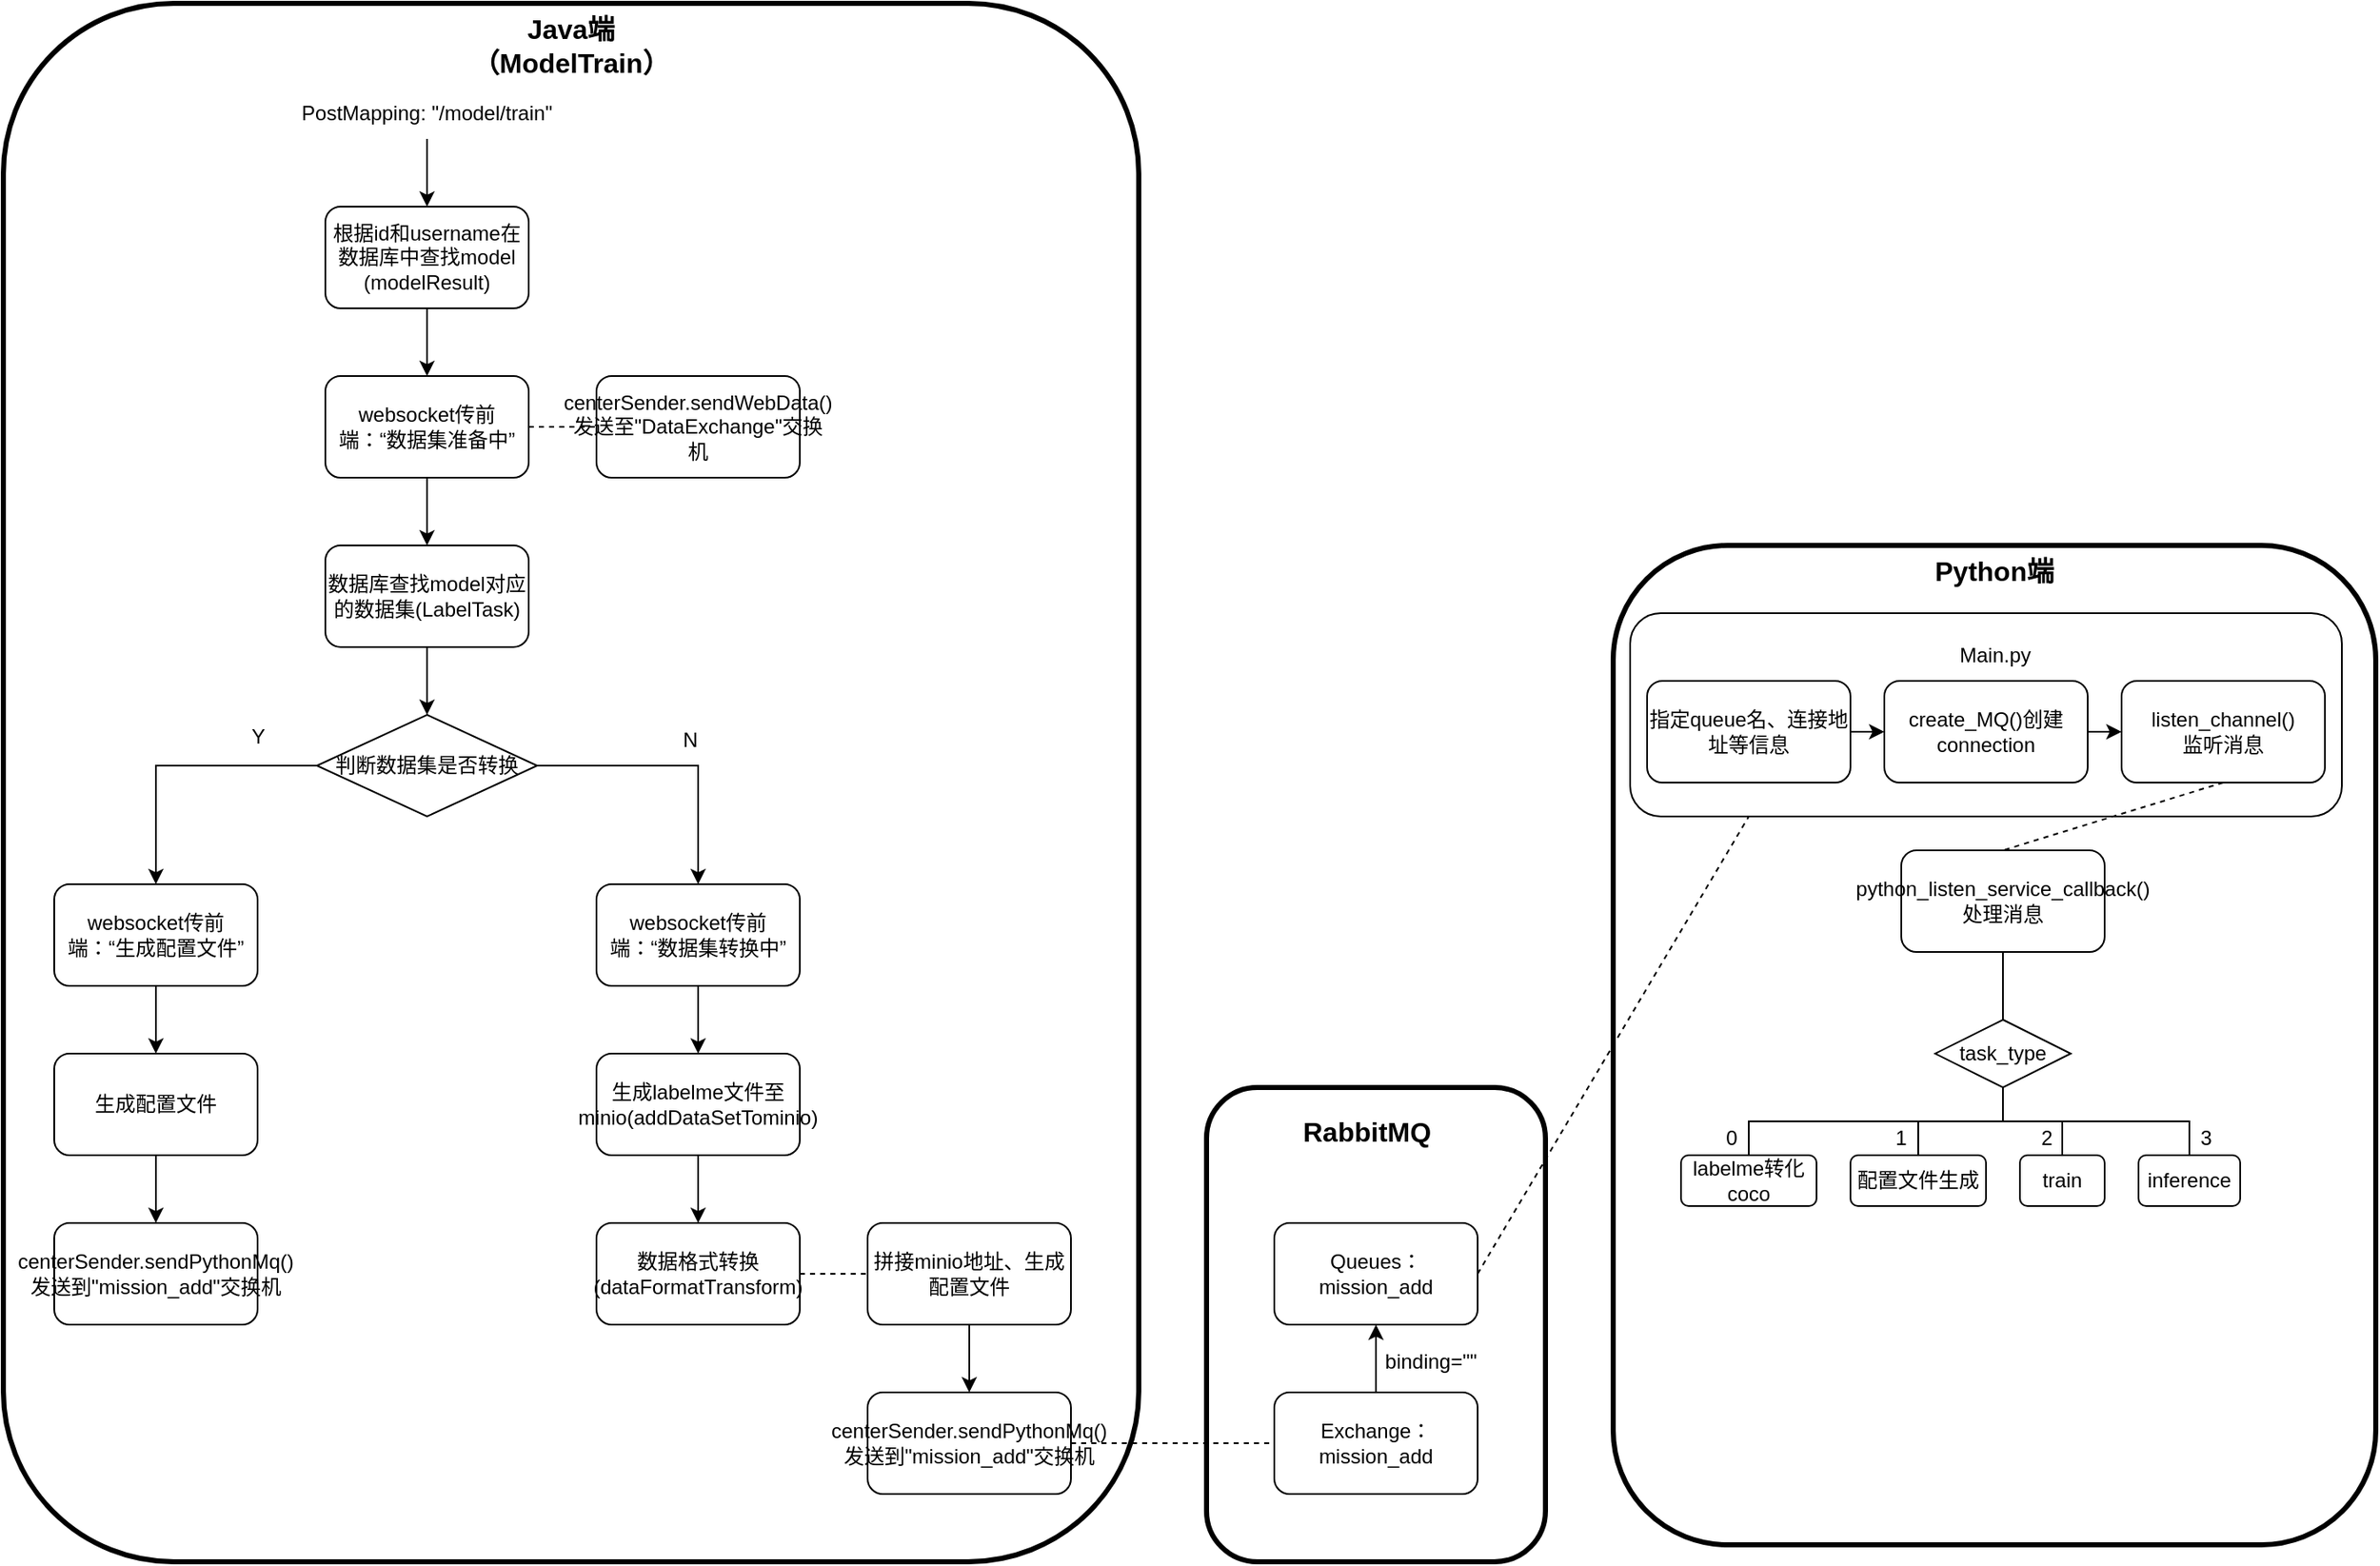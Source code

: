 <mxfile version="23.1.7" type="github">
  <diagram name="EPAI_Java_toModelTrain" id="7vfjrfQk3Y2i5-ylq0UO">
    <mxGraphModel dx="1000" dy="497" grid="1" gridSize="10" guides="1" tooltips="1" connect="1" arrows="1" fold="1" page="0" pageScale="1" pageWidth="827" pageHeight="1169" math="0" shadow="0">
      <root>
        <mxCell id="0" />
        <mxCell id="1" parent="0" />
        <mxCell id="3buf4coTO02b-s-pbajk-101" value="" style="rounded=1;whiteSpace=wrap;html=1;fillColor=none;movable=1;resizable=1;rotatable=1;deletable=1;editable=1;locked=0;connectable=1;" vertex="1" parent="1">
          <mxGeometry x="1090" y="400" width="420" height="120" as="geometry" />
        </mxCell>
        <mxCell id="3buf4coTO02b-s-pbajk-50" value="" style="rounded=1;whiteSpace=wrap;html=1;fillColor=none;strokeWidth=3;movable=0;resizable=0;rotatable=0;deletable=0;editable=0;locked=1;connectable=0;" vertex="1" parent="1">
          <mxGeometry x="840" y="680" width="200" height="280" as="geometry" />
        </mxCell>
        <mxCell id="3buf4coTO02b-s-pbajk-58" value="" style="rounded=1;whiteSpace=wrap;html=1;fillColor=none;movable=0;resizable=0;rotatable=0;deletable=0;editable=0;locked=1;connectable=0;strokeWidth=3;" vertex="1" parent="1">
          <mxGeometry x="1080" y="360" width="450" height="590" as="geometry" />
        </mxCell>
        <mxCell id="3buf4coTO02b-s-pbajk-42" value="" style="rounded=1;whiteSpace=wrap;html=1;fillColor=none;strokeWidth=3;movable=0;resizable=0;rotatable=0;deletable=0;editable=0;locked=1;connectable=0;" vertex="1" parent="1">
          <mxGeometry x="130" y="40" width="670" height="920" as="geometry" />
        </mxCell>
        <mxCell id="3buf4coTO02b-s-pbajk-6" value="" style="edgeStyle=orthogonalEdgeStyle;rounded=0;orthogonalLoop=1;jettySize=auto;html=1;" edge="1" parent="1" source="3buf4coTO02b-s-pbajk-1" target="3buf4coTO02b-s-pbajk-2">
          <mxGeometry relative="1" as="geometry" />
        </mxCell>
        <mxCell id="3buf4coTO02b-s-pbajk-1" value="根据id和username在数据库中查找model (modelResult)" style="rounded=1;whiteSpace=wrap;html=1;" vertex="1" parent="1">
          <mxGeometry x="320" y="160" width="120" height="60" as="geometry" />
        </mxCell>
        <mxCell id="3buf4coTO02b-s-pbajk-7" value="" style="edgeStyle=orthogonalEdgeStyle;rounded=0;orthogonalLoop=1;jettySize=auto;html=1;" edge="1" parent="1" source="3buf4coTO02b-s-pbajk-2" target="3buf4coTO02b-s-pbajk-5">
          <mxGeometry relative="1" as="geometry" />
        </mxCell>
        <mxCell id="3buf4coTO02b-s-pbajk-2" value="websocket传前端：“数据集准备中”" style="rounded=1;whiteSpace=wrap;html=1;" vertex="1" parent="1">
          <mxGeometry x="320" y="260" width="120" height="60" as="geometry" />
        </mxCell>
        <mxCell id="3buf4coTO02b-s-pbajk-3" value="websocket传前端：“生成配置文件”" style="rounded=1;whiteSpace=wrap;html=1;" vertex="1" parent="1">
          <mxGeometry x="160" y="560" width="120" height="60" as="geometry" />
        </mxCell>
        <mxCell id="3buf4coTO02b-s-pbajk-4" value="判断数据集是否转换" style="rhombus;whiteSpace=wrap;html=1;" vertex="1" parent="1">
          <mxGeometry x="315" y="460" width="130" height="60" as="geometry" />
        </mxCell>
        <mxCell id="3buf4coTO02b-s-pbajk-8" value="" style="edgeStyle=orthogonalEdgeStyle;rounded=0;orthogonalLoop=1;jettySize=auto;html=1;" edge="1" parent="1" source="3buf4coTO02b-s-pbajk-5" target="3buf4coTO02b-s-pbajk-4">
          <mxGeometry relative="1" as="geometry" />
        </mxCell>
        <mxCell id="3buf4coTO02b-s-pbajk-5" value="数据库查找model对应的数据集(LabelTask)" style="rounded=1;whiteSpace=wrap;html=1;" vertex="1" parent="1">
          <mxGeometry x="320" y="360" width="120" height="60" as="geometry" />
        </mxCell>
        <mxCell id="3buf4coTO02b-s-pbajk-9" value="" style="endArrow=classic;html=1;rounded=0;exitX=0;exitY=0.5;exitDx=0;exitDy=0;entryX=0.5;entryY=0;entryDx=0;entryDy=0;" edge="1" parent="1" source="3buf4coTO02b-s-pbajk-4" target="3buf4coTO02b-s-pbajk-3">
          <mxGeometry width="50" height="50" relative="1" as="geometry">
            <mxPoint x="350" y="640" as="sourcePoint" />
            <mxPoint x="400" y="590" as="targetPoint" />
            <Array as="points">
              <mxPoint x="220" y="490" />
            </Array>
          </mxGeometry>
        </mxCell>
        <mxCell id="3buf4coTO02b-s-pbajk-10" value="Y" style="text;html=1;align=center;verticalAlign=middle;resizable=0;points=[];autosize=1;strokeColor=none;fillColor=none;" vertex="1" parent="1">
          <mxGeometry x="265" y="458" width="30" height="30" as="geometry" />
        </mxCell>
        <mxCell id="3buf4coTO02b-s-pbajk-11" value="" style="endArrow=classic;html=1;rounded=0;exitX=1;exitY=0.5;exitDx=0;exitDy=0;entryX=0.5;entryY=0;entryDx=0;entryDy=0;" edge="1" target="3buf4coTO02b-s-pbajk-13" parent="1" source="3buf4coTO02b-s-pbajk-4">
          <mxGeometry width="50" height="50" relative="1" as="geometry">
            <mxPoint x="635" y="492" as="sourcePoint" />
            <mxPoint x="720" y="592" as="targetPoint" />
            <Array as="points">
              <mxPoint x="540" y="490" />
            </Array>
          </mxGeometry>
        </mxCell>
        <mxCell id="3buf4coTO02b-s-pbajk-12" value="N" style="text;html=1;align=center;verticalAlign=middle;resizable=0;points=[];autosize=1;strokeColor=none;fillColor=none;" vertex="1" parent="1">
          <mxGeometry x="520" y="460" width="30" height="30" as="geometry" />
        </mxCell>
        <mxCell id="3buf4coTO02b-s-pbajk-21" value="" style="edgeStyle=orthogonalEdgeStyle;rounded=0;orthogonalLoop=1;jettySize=auto;html=1;" edge="1" parent="1" source="3buf4coTO02b-s-pbajk-13" target="3buf4coTO02b-s-pbajk-18">
          <mxGeometry relative="1" as="geometry" />
        </mxCell>
        <mxCell id="3buf4coTO02b-s-pbajk-13" value="websocket传前端：“数据集转换中”" style="rounded=1;whiteSpace=wrap;html=1;" vertex="1" parent="1">
          <mxGeometry x="480" y="560" width="120" height="60" as="geometry" />
        </mxCell>
        <mxCell id="3buf4coTO02b-s-pbajk-23" value="" style="edgeStyle=orthogonalEdgeStyle;rounded=0;orthogonalLoop=1;jettySize=auto;html=1;" edge="1" parent="1" source="3buf4coTO02b-s-pbajk-18" target="3buf4coTO02b-s-pbajk-22">
          <mxGeometry relative="1" as="geometry" />
        </mxCell>
        <mxCell id="3buf4coTO02b-s-pbajk-18" value="生成labelme文件至minio(addDataSetTominio&lt;span style=&quot;background-color: initial;&quot;&gt;)&lt;/span&gt;" style="rounded=1;whiteSpace=wrap;html=1;" vertex="1" parent="1">
          <mxGeometry x="480" y="660" width="120" height="60" as="geometry" />
        </mxCell>
        <mxCell id="3buf4coTO02b-s-pbajk-22" value="数据格式转换(dataFormatTransform)" style="rounded=1;whiteSpace=wrap;html=1;" vertex="1" parent="1">
          <mxGeometry x="480" y="760" width="120" height="60" as="geometry" />
        </mxCell>
        <mxCell id="3buf4coTO02b-s-pbajk-24" value="centerSender.sendPythonMq()&lt;br&gt;发送到&quot;mission_add&quot;交换机" style="rounded=1;whiteSpace=wrap;html=1;" vertex="1" parent="1">
          <mxGeometry x="640" y="860" width="120" height="60" as="geometry" />
        </mxCell>
        <mxCell id="3buf4coTO02b-s-pbajk-30" value="" style="edgeStyle=orthogonalEdgeStyle;rounded=0;orthogonalLoop=1;jettySize=auto;html=1;" edge="1" parent="1" source="3buf4coTO02b-s-pbajk-25" target="3buf4coTO02b-s-pbajk-24">
          <mxGeometry relative="1" as="geometry" />
        </mxCell>
        <mxCell id="3buf4coTO02b-s-pbajk-25" value="拼接minio地址、生成配置文件" style="rounded=1;whiteSpace=wrap;html=1;" vertex="1" parent="1">
          <mxGeometry x="640" y="760" width="120" height="60" as="geometry" />
        </mxCell>
        <mxCell id="3buf4coTO02b-s-pbajk-27" value="" style="endArrow=none;dashed=1;html=1;rounded=0;exitX=1;exitY=0.5;exitDx=0;exitDy=0;entryX=0;entryY=0.5;entryDx=0;entryDy=0;" edge="1" parent="1" source="3buf4coTO02b-s-pbajk-22" target="3buf4coTO02b-s-pbajk-25">
          <mxGeometry width="50" height="50" relative="1" as="geometry">
            <mxPoint x="510" y="910" as="sourcePoint" />
            <mxPoint x="620" y="820" as="targetPoint" />
          </mxGeometry>
        </mxCell>
        <mxCell id="3buf4coTO02b-s-pbajk-32" value="centerSender.sendWebData()&lt;br&gt;发送至&quot;DataExchange&quot;交换机" style="rounded=1;whiteSpace=wrap;html=1;" vertex="1" parent="1">
          <mxGeometry x="480" y="260" width="120" height="60" as="geometry" />
        </mxCell>
        <mxCell id="3buf4coTO02b-s-pbajk-35" value="" style="endArrow=none;dashed=1;html=1;rounded=0;exitX=1;exitY=0.5;exitDx=0;exitDy=0;entryX=0;entryY=0.5;entryDx=0;entryDy=0;" edge="1" parent="1" source="3buf4coTO02b-s-pbajk-2" target="3buf4coTO02b-s-pbajk-32">
          <mxGeometry width="50" height="50" relative="1" as="geometry">
            <mxPoint x="430" y="270" as="sourcePoint" />
            <mxPoint x="480" y="220" as="targetPoint" />
          </mxGeometry>
        </mxCell>
        <mxCell id="3buf4coTO02b-s-pbajk-36" value="centerSender.sendPythonMq()&lt;br style=&quot;border-color: var(--border-color);&quot;&gt;发送到&quot;mission_add&quot;交换机" style="rounded=1;whiteSpace=wrap;html=1;" vertex="1" parent="1">
          <mxGeometry x="160" y="760" width="120" height="60" as="geometry" />
        </mxCell>
        <mxCell id="3buf4coTO02b-s-pbajk-38" value="" style="edgeStyle=orthogonalEdgeStyle;rounded=0;orthogonalLoop=1;jettySize=auto;html=1;" edge="1" parent="1" source="3buf4coTO02b-s-pbajk-37" target="3buf4coTO02b-s-pbajk-36">
          <mxGeometry relative="1" as="geometry" />
        </mxCell>
        <mxCell id="3buf4coTO02b-s-pbajk-37" value="生成配置文件" style="rounded=1;whiteSpace=wrap;html=1;" vertex="1" parent="1">
          <mxGeometry x="160" y="660" width="120" height="60" as="geometry" />
        </mxCell>
        <mxCell id="3buf4coTO02b-s-pbajk-39" value="" style="endArrow=classic;html=1;rounded=0;exitX=0.5;exitY=1;exitDx=0;exitDy=0;entryX=0.5;entryY=0;entryDx=0;entryDy=0;" edge="1" parent="1" source="3buf4coTO02b-s-pbajk-3" target="3buf4coTO02b-s-pbajk-37">
          <mxGeometry width="50" height="50" relative="1" as="geometry">
            <mxPoint x="160" y="720" as="sourcePoint" />
            <mxPoint x="210" y="670" as="targetPoint" />
          </mxGeometry>
        </mxCell>
        <mxCell id="3buf4coTO02b-s-pbajk-41" value="Exchange：mission_add" style="rounded=1;whiteSpace=wrap;html=1;" vertex="1" parent="1">
          <mxGeometry x="880" y="860" width="120" height="60" as="geometry" />
        </mxCell>
        <mxCell id="3buf4coTO02b-s-pbajk-43" value="&lt;b&gt;&lt;font style=&quot;font-size: 16px;&quot;&gt;Java端（ModelTrain）&lt;/font&gt;&lt;/b&gt;" style="text;html=1;align=center;verticalAlign=middle;whiteSpace=wrap;rounded=0;" vertex="1" parent="1">
          <mxGeometry x="435" y="50" width="60" height="30" as="geometry" />
        </mxCell>
        <mxCell id="3buf4coTO02b-s-pbajk-44" value="Queues：mission_add" style="rounded=1;whiteSpace=wrap;html=1;" vertex="1" parent="1">
          <mxGeometry x="880" y="760" width="120" height="60" as="geometry" />
        </mxCell>
        <mxCell id="3buf4coTO02b-s-pbajk-45" value="" style="endArrow=none;dashed=1;html=1;rounded=0;entryX=0;entryY=0.5;entryDx=0;entryDy=0;exitX=1;exitY=0.5;exitDx=0;exitDy=0;" edge="1" parent="1" source="3buf4coTO02b-s-pbajk-24" target="3buf4coTO02b-s-pbajk-41">
          <mxGeometry width="50" height="50" relative="1" as="geometry">
            <mxPoint x="720" y="950" as="sourcePoint" />
            <mxPoint x="770" y="900" as="targetPoint" />
          </mxGeometry>
        </mxCell>
        <mxCell id="3buf4coTO02b-s-pbajk-47" value="" style="endArrow=classic;html=1;rounded=0;exitX=0.5;exitY=0;exitDx=0;exitDy=0;entryX=0.5;entryY=1;entryDx=0;entryDy=0;" edge="1" parent="1" source="3buf4coTO02b-s-pbajk-41" target="3buf4coTO02b-s-pbajk-44">
          <mxGeometry width="50" height="50" relative="1" as="geometry">
            <mxPoint x="1040" y="870" as="sourcePoint" />
            <mxPoint x="1090" y="820" as="targetPoint" />
          </mxGeometry>
        </mxCell>
        <mxCell id="3buf4coTO02b-s-pbajk-48" value="binding=&quot;&quot;" style="text;html=1;align=center;verticalAlign=middle;resizable=0;points=[];autosize=1;strokeColor=none;fillColor=none;" vertex="1" parent="1">
          <mxGeometry x="932" y="827" width="80" height="30" as="geometry" />
        </mxCell>
        <mxCell id="3buf4coTO02b-s-pbajk-51" value="&lt;b style=&quot;border-color: var(--border-color); color: rgb(0, 0, 0); font-family: Helvetica; font-size: 12px; font-style: normal; font-variant-ligatures: normal; font-variant-caps: normal; letter-spacing: normal; orphans: 2; text-align: center; text-indent: 0px; text-transform: none; widows: 2; word-spacing: 0px; -webkit-text-stroke-width: 0px; background-color: rgb(255, 255, 255); text-decoration-thickness: initial; text-decoration-style: initial; text-decoration-color: initial;&quot;&gt;&lt;font style=&quot;border-color: var(--border-color); font-size: 16px;&quot;&gt;RabbitMQ&lt;/font&gt;&lt;/b&gt;" style="text;whiteSpace=wrap;html=1;" vertex="1" parent="1">
          <mxGeometry x="895" y="690" width="90" height="40" as="geometry" />
        </mxCell>
        <mxCell id="3buf4coTO02b-s-pbajk-52" value="create_MQ()创建connection" style="rounded=1;whiteSpace=wrap;html=1;" vertex="1" parent="1">
          <mxGeometry x="1240" y="440" width="120" height="60" as="geometry" />
        </mxCell>
        <mxCell id="3buf4coTO02b-s-pbajk-54" value="" style="endArrow=classic;html=1;rounded=0;" edge="1" parent="1" target="3buf4coTO02b-s-pbajk-1">
          <mxGeometry width="50" height="50" relative="1" as="geometry">
            <mxPoint x="380" y="120" as="sourcePoint" />
            <mxPoint x="400" y="30" as="targetPoint" />
          </mxGeometry>
        </mxCell>
        <mxCell id="3buf4coTO02b-s-pbajk-55" value="PostMapping: &quot;/model/train&lt;span style=&quot;background-color: initial;&quot;&gt;&quot;&lt;/span&gt;" style="text;html=1;align=center;verticalAlign=middle;whiteSpace=wrap;rounded=0;" vertex="1" parent="1">
          <mxGeometry x="300" y="90" width="160" height="30" as="geometry" />
        </mxCell>
        <mxCell id="3buf4coTO02b-s-pbajk-56" value="listen_channel()&lt;br&gt;监听消息" style="rounded=1;whiteSpace=wrap;html=1;" vertex="1" parent="1">
          <mxGeometry x="1380" y="440" width="120" height="60" as="geometry" />
        </mxCell>
        <mxCell id="3buf4coTO02b-s-pbajk-57" value="python_listen_service_callback()&lt;br&gt;处理消息" style="rounded=1;whiteSpace=wrap;html=1;" vertex="1" parent="1">
          <mxGeometry x="1250" y="540" width="120" height="60" as="geometry" />
        </mxCell>
        <mxCell id="3buf4coTO02b-s-pbajk-59" value="&lt;font style=&quot;font-size: 16px;&quot;&gt;&lt;b&gt;Python端&lt;/b&gt;&lt;/font&gt;" style="text;html=1;align=center;verticalAlign=middle;whiteSpace=wrap;rounded=0;" vertex="1" parent="1">
          <mxGeometry x="1265" y="360" width="80" height="30" as="geometry" />
        </mxCell>
        <mxCell id="3buf4coTO02b-s-pbajk-63" value="task_type" style="rhombus;whiteSpace=wrap;html=1;" vertex="1" parent="1">
          <mxGeometry x="1270" y="640" width="80" height="40" as="geometry" />
        </mxCell>
        <mxCell id="3buf4coTO02b-s-pbajk-64" value="" style="endArrow=none;html=1;rounded=0;entryX=0.5;entryY=1;entryDx=0;entryDy=0;exitX=0.5;exitY=0;exitDx=0;exitDy=0;" edge="1" parent="1" source="3buf4coTO02b-s-pbajk-63" target="3buf4coTO02b-s-pbajk-57">
          <mxGeometry width="50" height="50" relative="1" as="geometry">
            <mxPoint x="1260" y="670" as="sourcePoint" />
            <mxPoint x="1310" y="620" as="targetPoint" />
          </mxGeometry>
        </mxCell>
        <mxCell id="3buf4coTO02b-s-pbajk-66" value="labelme转化coco" style="rounded=1;whiteSpace=wrap;html=1;" vertex="1" parent="1">
          <mxGeometry x="1120" y="720" width="80" height="30" as="geometry" />
        </mxCell>
        <mxCell id="3buf4coTO02b-s-pbajk-67" value="配置文件生成" style="rounded=1;whiteSpace=wrap;html=1;" vertex="1" parent="1">
          <mxGeometry x="1220" y="720" width="80" height="30" as="geometry" />
        </mxCell>
        <mxCell id="3buf4coTO02b-s-pbajk-68" value="train" style="rounded=1;whiteSpace=wrap;html=1;" vertex="1" parent="1">
          <mxGeometry x="1320" y="720" width="50" height="30" as="geometry" />
        </mxCell>
        <mxCell id="3buf4coTO02b-s-pbajk-69" value="inference" style="rounded=1;whiteSpace=wrap;html=1;" vertex="1" parent="1">
          <mxGeometry x="1390" y="720" width="60" height="30" as="geometry" />
        </mxCell>
        <mxCell id="3buf4coTO02b-s-pbajk-70" value="" style="endArrow=none;html=1;rounded=0;exitX=0.5;exitY=0;exitDx=0;exitDy=0;entryX=0.5;entryY=1;entryDx=0;entryDy=0;" edge="1" parent="1" source="3buf4coTO02b-s-pbajk-66" target="3buf4coTO02b-s-pbajk-63">
          <mxGeometry width="50" height="50" relative="1" as="geometry">
            <mxPoint x="1070" y="730" as="sourcePoint" />
            <mxPoint x="1120" y="680" as="targetPoint" />
            <Array as="points">
              <mxPoint x="1160" y="700" />
              <mxPoint x="1310" y="700" />
            </Array>
          </mxGeometry>
        </mxCell>
        <mxCell id="3buf4coTO02b-s-pbajk-71" value="" style="endArrow=none;html=1;rounded=0;exitX=0.5;exitY=0;exitDx=0;exitDy=0;" edge="1" parent="1" source="3buf4coTO02b-s-pbajk-69">
          <mxGeometry width="50" height="50" relative="1" as="geometry">
            <mxPoint x="1270" y="770" as="sourcePoint" />
            <mxPoint x="1310" y="700" as="targetPoint" />
            <Array as="points">
              <mxPoint x="1420" y="700" />
            </Array>
          </mxGeometry>
        </mxCell>
        <mxCell id="3buf4coTO02b-s-pbajk-72" value="" style="endArrow=none;html=1;rounded=0;exitX=0.5;exitY=0;exitDx=0;exitDy=0;" edge="1" parent="1" source="3buf4coTO02b-s-pbajk-67">
          <mxGeometry width="50" height="50" relative="1" as="geometry">
            <mxPoint x="1180" y="720" as="sourcePoint" />
            <mxPoint x="1260" y="700" as="targetPoint" />
          </mxGeometry>
        </mxCell>
        <mxCell id="3buf4coTO02b-s-pbajk-76" value="" style="endArrow=none;html=1;rounded=0;exitX=0.5;exitY=0;exitDx=0;exitDy=0;" edge="1" parent="1" source="3buf4coTO02b-s-pbajk-68">
          <mxGeometry width="50" height="50" relative="1" as="geometry">
            <mxPoint x="1320" y="720" as="sourcePoint" />
            <mxPoint x="1345" y="700" as="targetPoint" />
          </mxGeometry>
        </mxCell>
        <mxCell id="3buf4coTO02b-s-pbajk-77" value="0" style="text;html=1;align=center;verticalAlign=middle;whiteSpace=wrap;rounded=0;" vertex="1" parent="1">
          <mxGeometry x="1120" y="695" width="60" height="30" as="geometry" />
        </mxCell>
        <mxCell id="3buf4coTO02b-s-pbajk-78" value="1" style="text;html=1;align=center;verticalAlign=middle;whiteSpace=wrap;rounded=0;" vertex="1" parent="1">
          <mxGeometry x="1220" y="695" width="60" height="30" as="geometry" />
        </mxCell>
        <mxCell id="3buf4coTO02b-s-pbajk-82" value="2" style="text;html=1;align=center;verticalAlign=middle;whiteSpace=wrap;rounded=0;" vertex="1" parent="1">
          <mxGeometry x="1306" y="695" width="60" height="30" as="geometry" />
        </mxCell>
        <mxCell id="3buf4coTO02b-s-pbajk-83" value="3" style="text;html=1;align=center;verticalAlign=middle;whiteSpace=wrap;rounded=0;" vertex="1" parent="1">
          <mxGeometry x="1400" y="695" width="60" height="30" as="geometry" />
        </mxCell>
        <mxCell id="3buf4coTO02b-s-pbajk-84" value="" style="endArrow=none;dashed=1;html=1;rounded=0;exitX=1;exitY=0.5;exitDx=0;exitDy=0;" edge="1" parent="1" source="3buf4coTO02b-s-pbajk-44">
          <mxGeometry width="50" height="50" relative="1" as="geometry">
            <mxPoint x="1060" y="770" as="sourcePoint" />
            <mxPoint x="1160" y="520" as="targetPoint" />
          </mxGeometry>
        </mxCell>
        <mxCell id="3buf4coTO02b-s-pbajk-89" value="指定queue名、连接地址等信息" style="rounded=1;whiteSpace=wrap;html=1;" vertex="1" parent="1">
          <mxGeometry x="1100" y="440" width="120" height="60" as="geometry" />
        </mxCell>
        <mxCell id="3buf4coTO02b-s-pbajk-100" value="" style="endArrow=none;dashed=1;html=1;rounded=0;entryX=0.5;entryY=0;entryDx=0;entryDy=0;exitX=0.5;exitY=1;exitDx=0;exitDy=0;" edge="1" parent="1" source="3buf4coTO02b-s-pbajk-56" target="3buf4coTO02b-s-pbajk-57">
          <mxGeometry width="50" height="50" relative="1" as="geometry">
            <mxPoint x="1240" y="510" as="sourcePoint" />
            <mxPoint x="1320" y="570" as="targetPoint" />
          </mxGeometry>
        </mxCell>
        <mxCell id="3buf4coTO02b-s-pbajk-102" value="" style="endArrow=classic;html=1;rounded=0;exitX=1;exitY=0.5;exitDx=0;exitDy=0;entryX=0;entryY=0.5;entryDx=0;entryDy=0;" edge="1" parent="1" source="3buf4coTO02b-s-pbajk-89" target="3buf4coTO02b-s-pbajk-52">
          <mxGeometry width="50" height="50" relative="1" as="geometry">
            <mxPoint x="1210" y="550" as="sourcePoint" />
            <mxPoint x="1260" y="530" as="targetPoint" />
          </mxGeometry>
        </mxCell>
        <mxCell id="3buf4coTO02b-s-pbajk-103" value="" style="endArrow=classic;html=1;rounded=0;exitX=1;exitY=0.5;exitDx=0;exitDy=0;entryX=0;entryY=0.5;entryDx=0;entryDy=0;" edge="1" parent="1" source="3buf4coTO02b-s-pbajk-52" target="3buf4coTO02b-s-pbajk-56">
          <mxGeometry width="50" height="50" relative="1" as="geometry">
            <mxPoint x="1230" y="480" as="sourcePoint" />
            <mxPoint x="1250" y="480" as="targetPoint" />
          </mxGeometry>
        </mxCell>
        <mxCell id="3buf4coTO02b-s-pbajk-104" value="Main.py" style="text;html=1;align=center;verticalAlign=middle;resizable=0;points=[];autosize=1;strokeColor=none;fillColor=none;" vertex="1" parent="1">
          <mxGeometry x="1270" y="410" width="70" height="30" as="geometry" />
        </mxCell>
      </root>
    </mxGraphModel>
  </diagram>
</mxfile>
